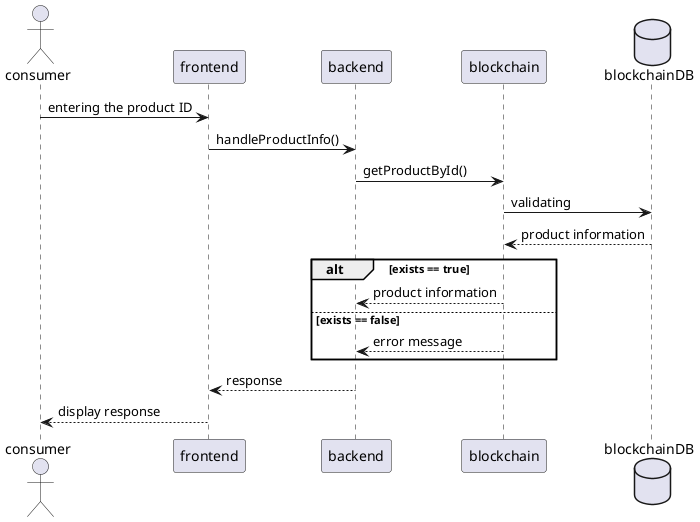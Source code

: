 @startuml
actor consumer as user
participant frontend
participant backend
participant blockchain
database blockchainDB


user -> frontend : entering the product ID
frontend -> backend : handleProductInfo()
backend -> blockchain : getProductById()
blockchain -> blockchainDB : validating
blockchainDB --> blockchain : product information
alt exists == true 
blockchain --> backend : product information
else exists == false 
blockchain --> backend : error message
end
backend --> frontend : response
frontend -->user: display response
@enduml



========
@startuml
actor admin as user
participant frontend
participant backend
participant blockchain
database blockchainDB


user -> frontend : entering the product ID
frontend -> backend : handleProductInfo()
backend -> blockchain : getProductById()
blockchain -> blockchainDB : validating
blockchainDB --> blockchain : product information
alt exists == true 
blockchain --> backend : product information
else exists == false 
blockchain --> backend : error message
end
backend --> frontend : response
frontend -->user: display response

alt exists == true 
user --> frontend : enter the safety message
end
frontend -> backend : handleSafetyMessage()
backend -> blockchain : updateSafetyMessage()
blockchain -> blockchainDB : updateProduct()
blockchainDB -> blockchain : response
blockchain -> backend : response
backend --> frontend : response
frontend --> user : response




@enduml